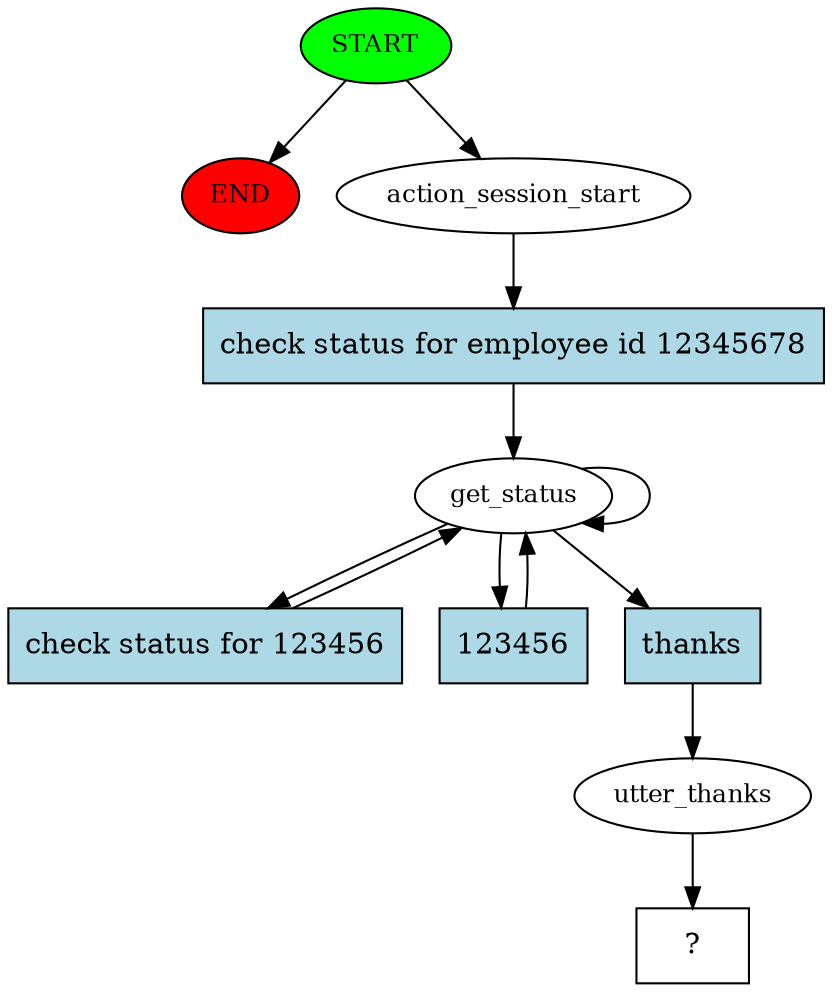 digraph  {
0 [class="start active", fillcolor=green, fontsize=12, label=START, style=filled];
"-1" [class=end, fillcolor=red, fontsize=12, label=END, style=filled];
1 [class=active, fontsize=12, label=action_session_start];
2 [class=active, fontsize=12, label=get_status];
10 [class=active, fontsize=12, label=utter_thanks];
11 [class="intent dashed active", label="  ?  ", shape=rect];
12 [class="intent active", fillcolor=lightblue, label="check status for employee id 12345678", shape=rect, style=filled];
13 [class="intent active", fillcolor=lightblue, label="check status for 123456", shape=rect, style=filled];
14 [class="intent active", fillcolor=lightblue, label=123456, shape=rect, style=filled];
15 [class="intent active", fillcolor=lightblue, label=thanks, shape=rect, style=filled];
0 -> "-1"  [class="", key=NONE, label=""];
0 -> 1  [class=active, key=NONE, label=""];
1 -> 12  [class=active, key=0];
2 -> 2  [class=active, key=NONE, label=""];
2 -> 13  [class=active, key=0];
2 -> 14  [class=active, key=0];
2 -> 15  [class=active, key=0];
10 -> 11  [class=active, key=NONE, label=""];
12 -> 2  [class=active, key=0];
13 -> 2  [class=active, key=0];
14 -> 2  [class=active, key=0];
15 -> 10  [class=active, key=0];
}

